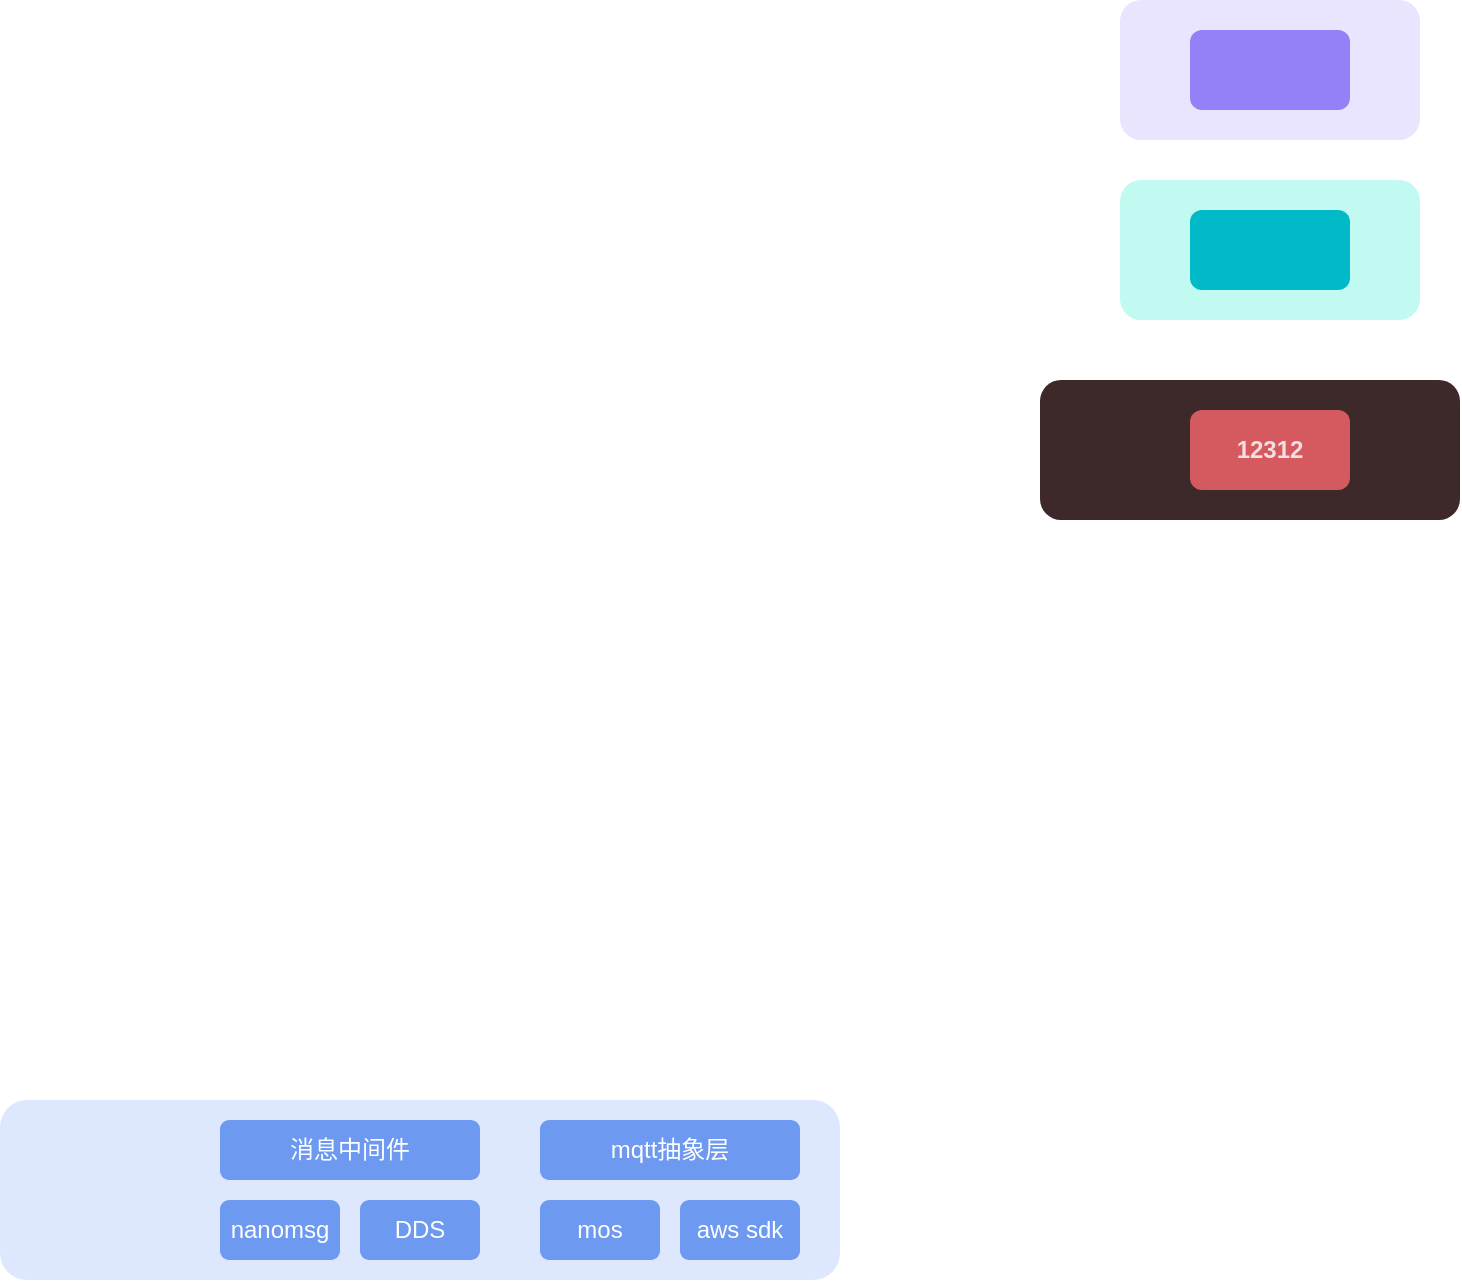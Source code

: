 <mxfile version="22.1.2" type="github">
  <diagram id="prtHgNgQTEPvFCAcTncT" name="Page-1">
    <mxGraphModel dx="682" dy="374" grid="1" gridSize="10" guides="1" tooltips="1" connect="1" arrows="1" fold="1" page="1" pageScale="1" pageWidth="827" pageHeight="1169" math="0" shadow="0">
      <root>
        <mxCell id="0" />
        <mxCell id="1" parent="0" />
        <mxCell id="VH6RRAhwsbcZhpfBHV_4-19" value="" style="rounded=1;whiteSpace=wrap;html=1;fillColor=#e9e5ff;strokeColor=none;" vertex="1" parent="1">
          <mxGeometry x="630" y="80" width="150" height="70" as="geometry" />
        </mxCell>
        <mxCell id="VH6RRAhwsbcZhpfBHV_4-20" value="" style="rounded=1;whiteSpace=wrap;html=1;strokeColor=none;fillColor=#9581f7;" vertex="1" parent="1">
          <mxGeometry x="665" y="95" width="80" height="40" as="geometry" />
        </mxCell>
        <mxCell id="VH6RRAhwsbcZhpfBHV_4-21" value="" style="rounded=1;whiteSpace=wrap;html=1;fillColor=#c1faf0;strokeColor=none;" vertex="1" parent="1">
          <mxGeometry x="630" y="170" width="150" height="70" as="geometry" />
        </mxCell>
        <mxCell id="VH6RRAhwsbcZhpfBHV_4-22" value="" style="rounded=1;whiteSpace=wrap;html=1;strokeColor=none;fillColor=#00bac7;" vertex="1" parent="1">
          <mxGeometry x="665" y="185" width="80" height="40" as="geometry" />
        </mxCell>
        <mxCell id="VH6RRAhwsbcZhpfBHV_4-23" value="" style="rounded=1;whiteSpace=wrap;html=1;fillColor=#3d292a;strokeColor=none;" vertex="1" parent="1">
          <mxGeometry x="590" y="270" width="210" height="70" as="geometry" />
        </mxCell>
        <mxCell id="VH6RRAhwsbcZhpfBHV_4-24" value="12312" style="rounded=1;whiteSpace=wrap;html=1;strokeColor=none;fillColor=#d45a60;fontColor=#f4dedf;fontStyle=1" vertex="1" parent="1">
          <mxGeometry x="665" y="285" width="80" height="40" as="geometry" />
        </mxCell>
        <mxCell id="VH6RRAhwsbcZhpfBHV_4-29" value="" style="rounded=1;whiteSpace=wrap;html=1;fillColor=#dde7fd;strokeColor=none;" vertex="1" parent="1">
          <mxGeometry x="70" y="630" width="420" height="90" as="geometry" />
        </mxCell>
        <mxCell id="VH6RRAhwsbcZhpfBHV_4-30" value="消息中间件" style="rounded=1;whiteSpace=wrap;html=1;strokeColor=none;fillColor=#6d99f1;fontColor=#ffffff;" vertex="1" parent="1">
          <mxGeometry x="180" y="640" width="130" height="30" as="geometry" />
        </mxCell>
        <mxCell id="VH6RRAhwsbcZhpfBHV_4-31" value="nanomsg" style="rounded=1;whiteSpace=wrap;html=1;strokeColor=none;fillColor=#6d99f1;fontColor=#ffffff;" vertex="1" parent="1">
          <mxGeometry x="180" y="680" width="60" height="30" as="geometry" />
        </mxCell>
        <mxCell id="VH6RRAhwsbcZhpfBHV_4-32" value="DDS" style="rounded=1;whiteSpace=wrap;html=1;strokeColor=none;fillColor=#6d99f1;fontColor=#ffffff;" vertex="1" parent="1">
          <mxGeometry x="250" y="680" width="60" height="30" as="geometry" />
        </mxCell>
        <mxCell id="VH6RRAhwsbcZhpfBHV_4-33" value="mqtt抽象层" style="rounded=1;whiteSpace=wrap;html=1;strokeColor=none;fillColor=#6d99f1;fontColor=#ffffff;" vertex="1" parent="1">
          <mxGeometry x="340" y="640" width="130" height="30" as="geometry" />
        </mxCell>
        <mxCell id="VH6RRAhwsbcZhpfBHV_4-34" value="mos" style="rounded=1;whiteSpace=wrap;html=1;strokeColor=none;fillColor=#6d99f1;fontColor=#ffffff;" vertex="1" parent="1">
          <mxGeometry x="340" y="680" width="60" height="30" as="geometry" />
        </mxCell>
        <mxCell id="VH6RRAhwsbcZhpfBHV_4-35" value="aws sdk" style="rounded=1;whiteSpace=wrap;html=1;strokeColor=none;fillColor=#6d99f1;fontColor=#ffffff;" vertex="1" parent="1">
          <mxGeometry x="410" y="680" width="60" height="30" as="geometry" />
        </mxCell>
      </root>
    </mxGraphModel>
  </diagram>
</mxfile>
